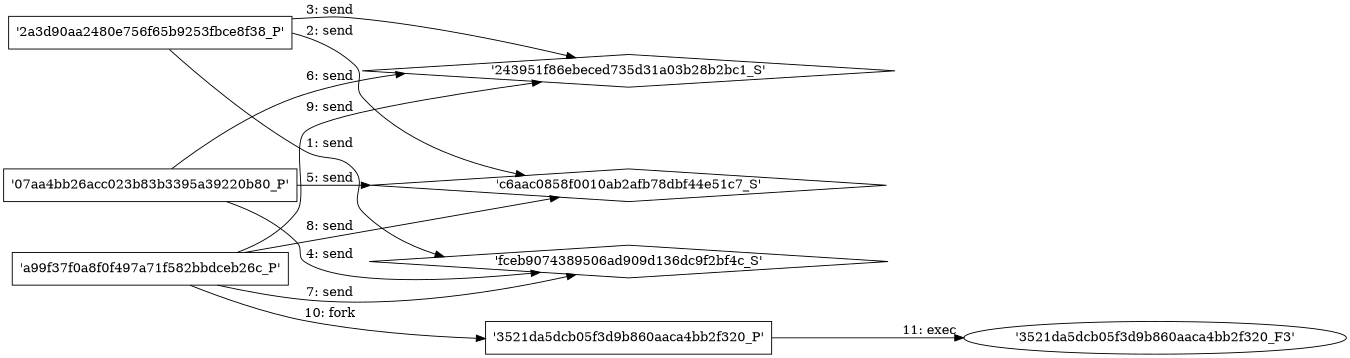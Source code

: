 digraph "D:\Learning\Paper\apt\基于CTI的攻击预警\Dataset\攻击图\ASGfromALLCTI\Help! My IP Address Has Been Hijacked!.dot" {
rankdir="LR"
size="9"
fixedsize="false"
splines="true"
nodesep=0.3
ranksep=0
fontsize=10
overlap="scalexy"
engine= "neato"
	"'fceb9074389506ad909d136dc9f2bf4c_S'" [node_type=Socket shape=diamond]
	"'2a3d90aa2480e756f65b9253fbce8f38_P'" [node_type=Process shape=box]
	"'2a3d90aa2480e756f65b9253fbce8f38_P'" -> "'fceb9074389506ad909d136dc9f2bf4c_S'" [label="1: send"]
	"'c6aac0858f0010ab2afb78dbf44e51c7_S'" [node_type=Socket shape=diamond]
	"'2a3d90aa2480e756f65b9253fbce8f38_P'" [node_type=Process shape=box]
	"'2a3d90aa2480e756f65b9253fbce8f38_P'" -> "'c6aac0858f0010ab2afb78dbf44e51c7_S'" [label="2: send"]
	"'243951f86ebeced735d31a03b28b2bc1_S'" [node_type=Socket shape=diamond]
	"'2a3d90aa2480e756f65b9253fbce8f38_P'" [node_type=Process shape=box]
	"'2a3d90aa2480e756f65b9253fbce8f38_P'" -> "'243951f86ebeced735d31a03b28b2bc1_S'" [label="3: send"]
	"'fceb9074389506ad909d136dc9f2bf4c_S'" [node_type=Socket shape=diamond]
	"'07aa4bb26acc023b83b3395a39220b80_P'" [node_type=Process shape=box]
	"'07aa4bb26acc023b83b3395a39220b80_P'" -> "'fceb9074389506ad909d136dc9f2bf4c_S'" [label="4: send"]
	"'c6aac0858f0010ab2afb78dbf44e51c7_S'" [node_type=Socket shape=diamond]
	"'07aa4bb26acc023b83b3395a39220b80_P'" [node_type=Process shape=box]
	"'07aa4bb26acc023b83b3395a39220b80_P'" -> "'c6aac0858f0010ab2afb78dbf44e51c7_S'" [label="5: send"]
	"'243951f86ebeced735d31a03b28b2bc1_S'" [node_type=Socket shape=diamond]
	"'07aa4bb26acc023b83b3395a39220b80_P'" [node_type=Process shape=box]
	"'07aa4bb26acc023b83b3395a39220b80_P'" -> "'243951f86ebeced735d31a03b28b2bc1_S'" [label="6: send"]
	"'fceb9074389506ad909d136dc9f2bf4c_S'" [node_type=Socket shape=diamond]
	"'a99f37f0a8f0f497a71f582bbdceb26c_P'" [node_type=Process shape=box]
	"'a99f37f0a8f0f497a71f582bbdceb26c_P'" -> "'fceb9074389506ad909d136dc9f2bf4c_S'" [label="7: send"]
	"'c6aac0858f0010ab2afb78dbf44e51c7_S'" [node_type=Socket shape=diamond]
	"'a99f37f0a8f0f497a71f582bbdceb26c_P'" [node_type=Process shape=box]
	"'a99f37f0a8f0f497a71f582bbdceb26c_P'" -> "'c6aac0858f0010ab2afb78dbf44e51c7_S'" [label="8: send"]
	"'243951f86ebeced735d31a03b28b2bc1_S'" [node_type=Socket shape=diamond]
	"'a99f37f0a8f0f497a71f582bbdceb26c_P'" [node_type=Process shape=box]
	"'a99f37f0a8f0f497a71f582bbdceb26c_P'" -> "'243951f86ebeced735d31a03b28b2bc1_S'" [label="9: send"]
	"'a99f37f0a8f0f497a71f582bbdceb26c_P'" [node_type=Process shape=box]
	"'3521da5dcb05f3d9b860aaca4bb2f320_P'" [node_type=Process shape=box]
	"'a99f37f0a8f0f497a71f582bbdceb26c_P'" -> "'3521da5dcb05f3d9b860aaca4bb2f320_P'" [label="10: fork"]
	"'3521da5dcb05f3d9b860aaca4bb2f320_P'" [node_type=Process shape=box]
	"'3521da5dcb05f3d9b860aaca4bb2f320_F3'" [node_type=File shape=ellipse]
	"'3521da5dcb05f3d9b860aaca4bb2f320_P'" -> "'3521da5dcb05f3d9b860aaca4bb2f320_F3'" [label="11: exec"]
}
